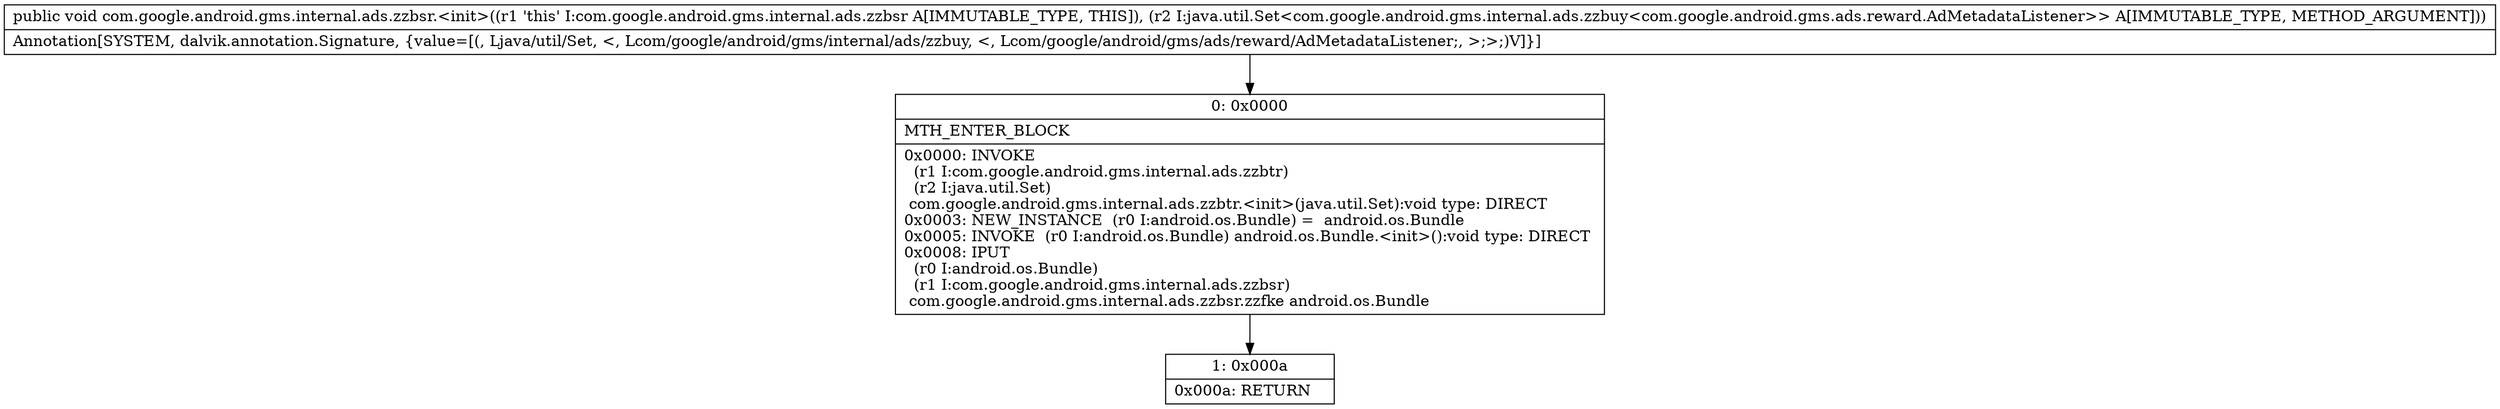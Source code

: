 digraph "CFG forcom.google.android.gms.internal.ads.zzbsr.\<init\>(Ljava\/util\/Set;)V" {
Node_0 [shape=record,label="{0\:\ 0x0000|MTH_ENTER_BLOCK\l|0x0000: INVOKE  \l  (r1 I:com.google.android.gms.internal.ads.zzbtr)\l  (r2 I:java.util.Set)\l com.google.android.gms.internal.ads.zzbtr.\<init\>(java.util.Set):void type: DIRECT \l0x0003: NEW_INSTANCE  (r0 I:android.os.Bundle) =  android.os.Bundle \l0x0005: INVOKE  (r0 I:android.os.Bundle) android.os.Bundle.\<init\>():void type: DIRECT \l0x0008: IPUT  \l  (r0 I:android.os.Bundle)\l  (r1 I:com.google.android.gms.internal.ads.zzbsr)\l com.google.android.gms.internal.ads.zzbsr.zzfke android.os.Bundle \l}"];
Node_1 [shape=record,label="{1\:\ 0x000a|0x000a: RETURN   \l}"];
MethodNode[shape=record,label="{public void com.google.android.gms.internal.ads.zzbsr.\<init\>((r1 'this' I:com.google.android.gms.internal.ads.zzbsr A[IMMUTABLE_TYPE, THIS]), (r2 I:java.util.Set\<com.google.android.gms.internal.ads.zzbuy\<com.google.android.gms.ads.reward.AdMetadataListener\>\> A[IMMUTABLE_TYPE, METHOD_ARGUMENT]))  | Annotation[SYSTEM, dalvik.annotation.Signature, \{value=[(, Ljava\/util\/Set, \<, Lcom\/google\/android\/gms\/internal\/ads\/zzbuy, \<, Lcom\/google\/android\/gms\/ads\/reward\/AdMetadataListener;, \>;\>;)V]\}]\l}"];
MethodNode -> Node_0;
Node_0 -> Node_1;
}

